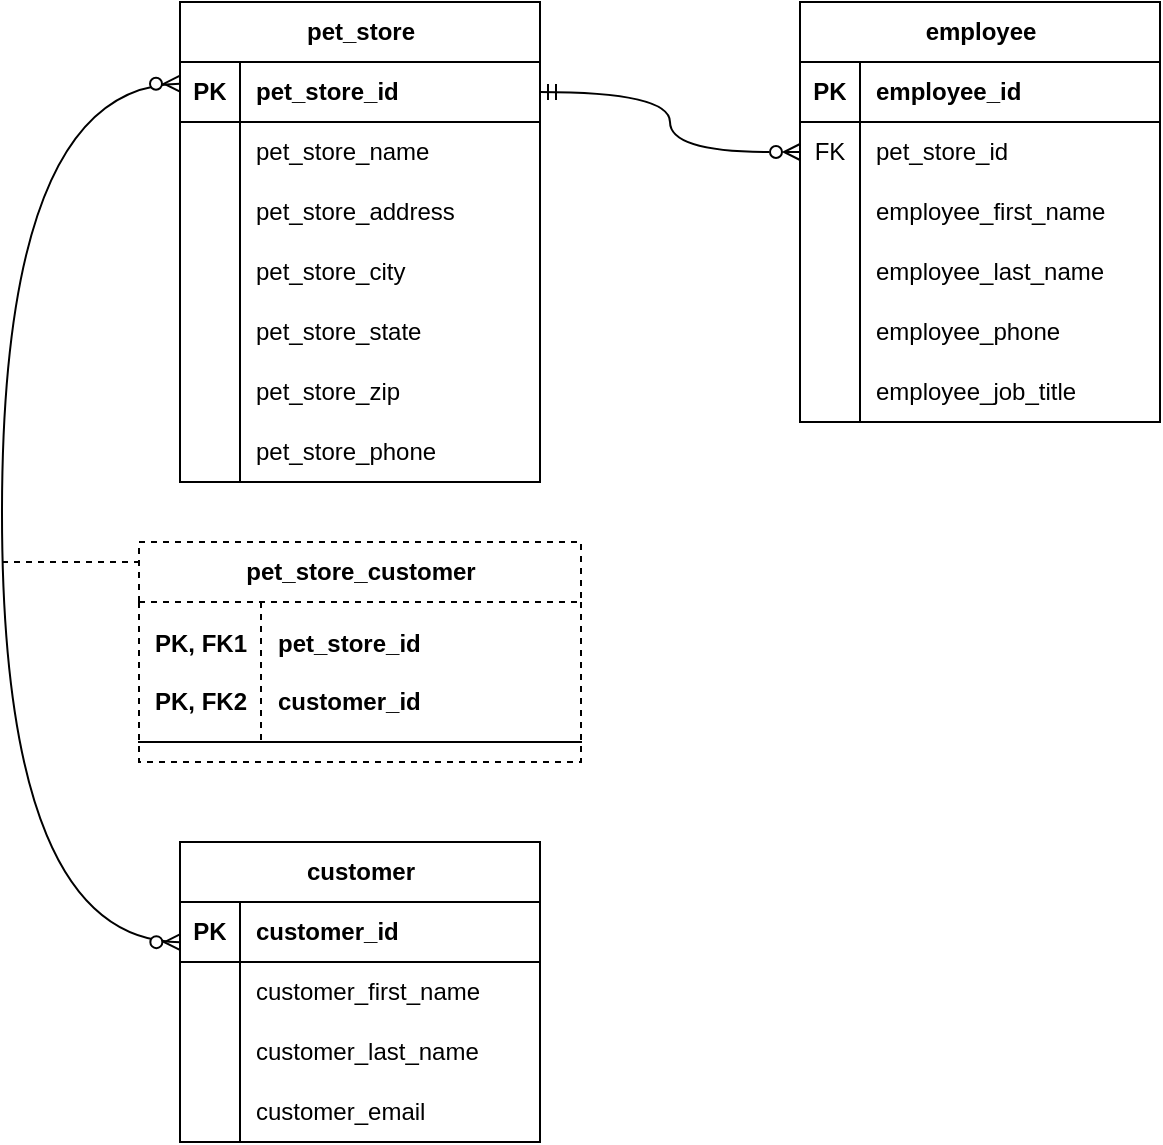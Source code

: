 <mxfile version="23.1.5" type="device">
  <diagram name="Page-1" id="9bgKpxjmrmhjQDjaCidM">
    <mxGraphModel dx="871" dy="688" grid="1" gridSize="10" guides="1" tooltips="1" connect="1" arrows="1" fold="1" page="1" pageScale="1" pageWidth="850" pageHeight="1100" math="0" shadow="0">
      <root>
        <mxCell id="0" />
        <mxCell id="1" parent="0" />
        <mxCell id="dP_OF0g9Zbr338PghjSM-1" value="pet_store" style="shape=table;startSize=30;container=1;collapsible=1;childLayout=tableLayout;fixedRows=1;rowLines=0;fontStyle=1;align=center;resizeLast=1;html=1;" vertex="1" parent="1">
          <mxGeometry x="209" y="300" width="180" height="240" as="geometry" />
        </mxCell>
        <mxCell id="dP_OF0g9Zbr338PghjSM-2" value="" style="shape=tableRow;horizontal=0;startSize=0;swimlaneHead=0;swimlaneBody=0;fillColor=none;collapsible=0;dropTarget=0;points=[[0,0.5],[1,0.5]];portConstraint=eastwest;top=0;left=0;right=0;bottom=1;" vertex="1" parent="dP_OF0g9Zbr338PghjSM-1">
          <mxGeometry y="30" width="180" height="30" as="geometry" />
        </mxCell>
        <mxCell id="dP_OF0g9Zbr338PghjSM-3" value="PK" style="shape=partialRectangle;connectable=0;fillColor=none;top=0;left=0;bottom=0;right=0;fontStyle=1;overflow=hidden;whiteSpace=wrap;html=1;" vertex="1" parent="dP_OF0g9Zbr338PghjSM-2">
          <mxGeometry width="30" height="30" as="geometry">
            <mxRectangle width="30" height="30" as="alternateBounds" />
          </mxGeometry>
        </mxCell>
        <mxCell id="dP_OF0g9Zbr338PghjSM-4" value="pet_store_id" style="shape=partialRectangle;connectable=0;fillColor=none;top=0;left=0;bottom=0;right=0;align=left;spacingLeft=6;fontStyle=1;overflow=hidden;whiteSpace=wrap;html=1;" vertex="1" parent="dP_OF0g9Zbr338PghjSM-2">
          <mxGeometry x="30" width="150" height="30" as="geometry">
            <mxRectangle width="150" height="30" as="alternateBounds" />
          </mxGeometry>
        </mxCell>
        <mxCell id="dP_OF0g9Zbr338PghjSM-5" value="" style="shape=tableRow;horizontal=0;startSize=0;swimlaneHead=0;swimlaneBody=0;fillColor=none;collapsible=0;dropTarget=0;points=[[0,0.5],[1,0.5]];portConstraint=eastwest;top=0;left=0;right=0;bottom=0;" vertex="1" parent="dP_OF0g9Zbr338PghjSM-1">
          <mxGeometry y="60" width="180" height="30" as="geometry" />
        </mxCell>
        <mxCell id="dP_OF0g9Zbr338PghjSM-6" value="" style="shape=partialRectangle;connectable=0;fillColor=none;top=0;left=0;bottom=0;right=0;editable=1;overflow=hidden;whiteSpace=wrap;html=1;" vertex="1" parent="dP_OF0g9Zbr338PghjSM-5">
          <mxGeometry width="30" height="30" as="geometry">
            <mxRectangle width="30" height="30" as="alternateBounds" />
          </mxGeometry>
        </mxCell>
        <mxCell id="dP_OF0g9Zbr338PghjSM-7" value="pet_store_name" style="shape=partialRectangle;connectable=0;fillColor=none;top=0;left=0;bottom=0;right=0;align=left;spacingLeft=6;overflow=hidden;whiteSpace=wrap;html=1;" vertex="1" parent="dP_OF0g9Zbr338PghjSM-5">
          <mxGeometry x="30" width="150" height="30" as="geometry">
            <mxRectangle width="150" height="30" as="alternateBounds" />
          </mxGeometry>
        </mxCell>
        <mxCell id="dP_OF0g9Zbr338PghjSM-8" value="" style="shape=tableRow;horizontal=0;startSize=0;swimlaneHead=0;swimlaneBody=0;fillColor=none;collapsible=0;dropTarget=0;points=[[0,0.5],[1,0.5]];portConstraint=eastwest;top=0;left=0;right=0;bottom=0;" vertex="1" parent="dP_OF0g9Zbr338PghjSM-1">
          <mxGeometry y="90" width="180" height="30" as="geometry" />
        </mxCell>
        <mxCell id="dP_OF0g9Zbr338PghjSM-9" value="" style="shape=partialRectangle;connectable=0;fillColor=none;top=0;left=0;bottom=0;right=0;editable=1;overflow=hidden;whiteSpace=wrap;html=1;" vertex="1" parent="dP_OF0g9Zbr338PghjSM-8">
          <mxGeometry width="30" height="30" as="geometry">
            <mxRectangle width="30" height="30" as="alternateBounds" />
          </mxGeometry>
        </mxCell>
        <mxCell id="dP_OF0g9Zbr338PghjSM-10" value="pet_store_address" style="shape=partialRectangle;connectable=0;fillColor=none;top=0;left=0;bottom=0;right=0;align=left;spacingLeft=6;overflow=hidden;whiteSpace=wrap;html=1;" vertex="1" parent="dP_OF0g9Zbr338PghjSM-8">
          <mxGeometry x="30" width="150" height="30" as="geometry">
            <mxRectangle width="150" height="30" as="alternateBounds" />
          </mxGeometry>
        </mxCell>
        <mxCell id="dP_OF0g9Zbr338PghjSM-11" value="" style="shape=tableRow;horizontal=0;startSize=0;swimlaneHead=0;swimlaneBody=0;fillColor=none;collapsible=0;dropTarget=0;points=[[0,0.5],[1,0.5]];portConstraint=eastwest;top=0;left=0;right=0;bottom=0;" vertex="1" parent="dP_OF0g9Zbr338PghjSM-1">
          <mxGeometry y="120" width="180" height="30" as="geometry" />
        </mxCell>
        <mxCell id="dP_OF0g9Zbr338PghjSM-12" value="" style="shape=partialRectangle;connectable=0;fillColor=none;top=0;left=0;bottom=0;right=0;editable=1;overflow=hidden;whiteSpace=wrap;html=1;" vertex="1" parent="dP_OF0g9Zbr338PghjSM-11">
          <mxGeometry width="30" height="30" as="geometry">
            <mxRectangle width="30" height="30" as="alternateBounds" />
          </mxGeometry>
        </mxCell>
        <mxCell id="dP_OF0g9Zbr338PghjSM-13" value="pet_store_city" style="shape=partialRectangle;connectable=0;fillColor=none;top=0;left=0;bottom=0;right=0;align=left;spacingLeft=6;overflow=hidden;whiteSpace=wrap;html=1;" vertex="1" parent="dP_OF0g9Zbr338PghjSM-11">
          <mxGeometry x="30" width="150" height="30" as="geometry">
            <mxRectangle width="150" height="30" as="alternateBounds" />
          </mxGeometry>
        </mxCell>
        <mxCell id="dP_OF0g9Zbr338PghjSM-14" style="shape=tableRow;horizontal=0;startSize=0;swimlaneHead=0;swimlaneBody=0;fillColor=none;collapsible=0;dropTarget=0;points=[[0,0.5],[1,0.5]];portConstraint=eastwest;top=0;left=0;right=0;bottom=0;" vertex="1" parent="dP_OF0g9Zbr338PghjSM-1">
          <mxGeometry y="150" width="180" height="30" as="geometry" />
        </mxCell>
        <mxCell id="dP_OF0g9Zbr338PghjSM-15" style="shape=partialRectangle;connectable=0;fillColor=none;top=0;left=0;bottom=0;right=0;editable=1;overflow=hidden;whiteSpace=wrap;html=1;" vertex="1" parent="dP_OF0g9Zbr338PghjSM-14">
          <mxGeometry width="30" height="30" as="geometry">
            <mxRectangle width="30" height="30" as="alternateBounds" />
          </mxGeometry>
        </mxCell>
        <mxCell id="dP_OF0g9Zbr338PghjSM-16" value="pet_store_state" style="shape=partialRectangle;connectable=0;fillColor=none;top=0;left=0;bottom=0;right=0;align=left;spacingLeft=6;overflow=hidden;whiteSpace=wrap;html=1;" vertex="1" parent="dP_OF0g9Zbr338PghjSM-14">
          <mxGeometry x="30" width="150" height="30" as="geometry">
            <mxRectangle width="150" height="30" as="alternateBounds" />
          </mxGeometry>
        </mxCell>
        <mxCell id="dP_OF0g9Zbr338PghjSM-17" style="shape=tableRow;horizontal=0;startSize=0;swimlaneHead=0;swimlaneBody=0;fillColor=none;collapsible=0;dropTarget=0;points=[[0,0.5],[1,0.5]];portConstraint=eastwest;top=0;left=0;right=0;bottom=0;" vertex="1" parent="dP_OF0g9Zbr338PghjSM-1">
          <mxGeometry y="180" width="180" height="30" as="geometry" />
        </mxCell>
        <mxCell id="dP_OF0g9Zbr338PghjSM-18" style="shape=partialRectangle;connectable=0;fillColor=none;top=0;left=0;bottom=0;right=0;editable=1;overflow=hidden;whiteSpace=wrap;html=1;" vertex="1" parent="dP_OF0g9Zbr338PghjSM-17">
          <mxGeometry width="30" height="30" as="geometry">
            <mxRectangle width="30" height="30" as="alternateBounds" />
          </mxGeometry>
        </mxCell>
        <mxCell id="dP_OF0g9Zbr338PghjSM-19" value="pet_store_zip" style="shape=partialRectangle;connectable=0;fillColor=none;top=0;left=0;bottom=0;right=0;align=left;spacingLeft=6;overflow=hidden;whiteSpace=wrap;html=1;" vertex="1" parent="dP_OF0g9Zbr338PghjSM-17">
          <mxGeometry x="30" width="150" height="30" as="geometry">
            <mxRectangle width="150" height="30" as="alternateBounds" />
          </mxGeometry>
        </mxCell>
        <mxCell id="dP_OF0g9Zbr338PghjSM-20" style="shape=tableRow;horizontal=0;startSize=0;swimlaneHead=0;swimlaneBody=0;fillColor=none;collapsible=0;dropTarget=0;points=[[0,0.5],[1,0.5]];portConstraint=eastwest;top=0;left=0;right=0;bottom=0;" vertex="1" parent="dP_OF0g9Zbr338PghjSM-1">
          <mxGeometry y="210" width="180" height="30" as="geometry" />
        </mxCell>
        <mxCell id="dP_OF0g9Zbr338PghjSM-21" style="shape=partialRectangle;connectable=0;fillColor=none;top=0;left=0;bottom=0;right=0;editable=1;overflow=hidden;whiteSpace=wrap;html=1;" vertex="1" parent="dP_OF0g9Zbr338PghjSM-20">
          <mxGeometry width="30" height="30" as="geometry">
            <mxRectangle width="30" height="30" as="alternateBounds" />
          </mxGeometry>
        </mxCell>
        <mxCell id="dP_OF0g9Zbr338PghjSM-22" value="pet_store_phone" style="shape=partialRectangle;connectable=0;fillColor=none;top=0;left=0;bottom=0;right=0;align=left;spacingLeft=6;overflow=hidden;whiteSpace=wrap;html=1;" vertex="1" parent="dP_OF0g9Zbr338PghjSM-20">
          <mxGeometry x="30" width="150" height="30" as="geometry">
            <mxRectangle width="150" height="30" as="alternateBounds" />
          </mxGeometry>
        </mxCell>
        <mxCell id="dP_OF0g9Zbr338PghjSM-23" value="employee" style="shape=table;startSize=30;container=1;collapsible=1;childLayout=tableLayout;fixedRows=1;rowLines=0;fontStyle=1;align=center;resizeLast=1;html=1;" vertex="1" parent="1">
          <mxGeometry x="519" y="300" width="180" height="210" as="geometry" />
        </mxCell>
        <mxCell id="dP_OF0g9Zbr338PghjSM-24" value="" style="shape=tableRow;horizontal=0;startSize=0;swimlaneHead=0;swimlaneBody=0;fillColor=none;collapsible=0;dropTarget=0;points=[[0,0.5],[1,0.5]];portConstraint=eastwest;top=0;left=0;right=0;bottom=1;" vertex="1" parent="dP_OF0g9Zbr338PghjSM-23">
          <mxGeometry y="30" width="180" height="30" as="geometry" />
        </mxCell>
        <mxCell id="dP_OF0g9Zbr338PghjSM-25" value="PK" style="shape=partialRectangle;connectable=0;fillColor=none;top=0;left=0;bottom=0;right=0;fontStyle=1;overflow=hidden;whiteSpace=wrap;html=1;" vertex="1" parent="dP_OF0g9Zbr338PghjSM-24">
          <mxGeometry width="30" height="30" as="geometry">
            <mxRectangle width="30" height="30" as="alternateBounds" />
          </mxGeometry>
        </mxCell>
        <mxCell id="dP_OF0g9Zbr338PghjSM-26" value="employee_id" style="shape=partialRectangle;connectable=0;fillColor=none;top=0;left=0;bottom=0;right=0;align=left;spacingLeft=6;fontStyle=1;overflow=hidden;whiteSpace=wrap;html=1;" vertex="1" parent="dP_OF0g9Zbr338PghjSM-24">
          <mxGeometry x="30" width="150" height="30" as="geometry">
            <mxRectangle width="150" height="30" as="alternateBounds" />
          </mxGeometry>
        </mxCell>
        <mxCell id="dP_OF0g9Zbr338PghjSM-27" value="" style="shape=tableRow;horizontal=0;startSize=0;swimlaneHead=0;swimlaneBody=0;fillColor=none;collapsible=0;dropTarget=0;points=[[0,0.5],[1,0.5]];portConstraint=eastwest;top=0;left=0;right=0;bottom=0;" vertex="1" parent="dP_OF0g9Zbr338PghjSM-23">
          <mxGeometry y="60" width="180" height="30" as="geometry" />
        </mxCell>
        <mxCell id="dP_OF0g9Zbr338PghjSM-28" value="FK" style="shape=partialRectangle;connectable=0;fillColor=none;top=0;left=0;bottom=0;right=0;editable=1;overflow=hidden;whiteSpace=wrap;html=1;" vertex="1" parent="dP_OF0g9Zbr338PghjSM-27">
          <mxGeometry width="30" height="30" as="geometry">
            <mxRectangle width="30" height="30" as="alternateBounds" />
          </mxGeometry>
        </mxCell>
        <mxCell id="dP_OF0g9Zbr338PghjSM-29" value="pet_store_id" style="shape=partialRectangle;connectable=0;fillColor=none;top=0;left=0;bottom=0;right=0;align=left;spacingLeft=6;overflow=hidden;whiteSpace=wrap;html=1;" vertex="1" parent="dP_OF0g9Zbr338PghjSM-27">
          <mxGeometry x="30" width="150" height="30" as="geometry">
            <mxRectangle width="150" height="30" as="alternateBounds" />
          </mxGeometry>
        </mxCell>
        <mxCell id="dP_OF0g9Zbr338PghjSM-30" value="" style="shape=tableRow;horizontal=0;startSize=0;swimlaneHead=0;swimlaneBody=0;fillColor=none;collapsible=0;dropTarget=0;points=[[0,0.5],[1,0.5]];portConstraint=eastwest;top=0;left=0;right=0;bottom=0;" vertex="1" parent="dP_OF0g9Zbr338PghjSM-23">
          <mxGeometry y="90" width="180" height="30" as="geometry" />
        </mxCell>
        <mxCell id="dP_OF0g9Zbr338PghjSM-31" value="" style="shape=partialRectangle;connectable=0;fillColor=none;top=0;left=0;bottom=0;right=0;editable=1;overflow=hidden;whiteSpace=wrap;html=1;" vertex="1" parent="dP_OF0g9Zbr338PghjSM-30">
          <mxGeometry width="30" height="30" as="geometry">
            <mxRectangle width="30" height="30" as="alternateBounds" />
          </mxGeometry>
        </mxCell>
        <mxCell id="dP_OF0g9Zbr338PghjSM-32" value="employee_first_name" style="shape=partialRectangle;connectable=0;fillColor=none;top=0;left=0;bottom=0;right=0;align=left;spacingLeft=6;overflow=hidden;whiteSpace=wrap;html=1;" vertex="1" parent="dP_OF0g9Zbr338PghjSM-30">
          <mxGeometry x="30" width="150" height="30" as="geometry">
            <mxRectangle width="150" height="30" as="alternateBounds" />
          </mxGeometry>
        </mxCell>
        <mxCell id="dP_OF0g9Zbr338PghjSM-33" value="" style="shape=tableRow;horizontal=0;startSize=0;swimlaneHead=0;swimlaneBody=0;fillColor=none;collapsible=0;dropTarget=0;points=[[0,0.5],[1,0.5]];portConstraint=eastwest;top=0;left=0;right=0;bottom=0;" vertex="1" parent="dP_OF0g9Zbr338PghjSM-23">
          <mxGeometry y="120" width="180" height="30" as="geometry" />
        </mxCell>
        <mxCell id="dP_OF0g9Zbr338PghjSM-34" value="" style="shape=partialRectangle;connectable=0;fillColor=none;top=0;left=0;bottom=0;right=0;editable=1;overflow=hidden;whiteSpace=wrap;html=1;" vertex="1" parent="dP_OF0g9Zbr338PghjSM-33">
          <mxGeometry width="30" height="30" as="geometry">
            <mxRectangle width="30" height="30" as="alternateBounds" />
          </mxGeometry>
        </mxCell>
        <mxCell id="dP_OF0g9Zbr338PghjSM-35" value="employee_last_name" style="shape=partialRectangle;connectable=0;fillColor=none;top=0;left=0;bottom=0;right=0;align=left;spacingLeft=6;overflow=hidden;whiteSpace=wrap;html=1;" vertex="1" parent="dP_OF0g9Zbr338PghjSM-33">
          <mxGeometry x="30" width="150" height="30" as="geometry">
            <mxRectangle width="150" height="30" as="alternateBounds" />
          </mxGeometry>
        </mxCell>
        <mxCell id="dP_OF0g9Zbr338PghjSM-36" style="shape=tableRow;horizontal=0;startSize=0;swimlaneHead=0;swimlaneBody=0;fillColor=none;collapsible=0;dropTarget=0;points=[[0,0.5],[1,0.5]];portConstraint=eastwest;top=0;left=0;right=0;bottom=0;" vertex="1" parent="dP_OF0g9Zbr338PghjSM-23">
          <mxGeometry y="150" width="180" height="30" as="geometry" />
        </mxCell>
        <mxCell id="dP_OF0g9Zbr338PghjSM-37" style="shape=partialRectangle;connectable=0;fillColor=none;top=0;left=0;bottom=0;right=0;editable=1;overflow=hidden;whiteSpace=wrap;html=1;" vertex="1" parent="dP_OF0g9Zbr338PghjSM-36">
          <mxGeometry width="30" height="30" as="geometry">
            <mxRectangle width="30" height="30" as="alternateBounds" />
          </mxGeometry>
        </mxCell>
        <mxCell id="dP_OF0g9Zbr338PghjSM-38" value="employee_phone" style="shape=partialRectangle;connectable=0;fillColor=none;top=0;left=0;bottom=0;right=0;align=left;spacingLeft=6;overflow=hidden;whiteSpace=wrap;html=1;" vertex="1" parent="dP_OF0g9Zbr338PghjSM-36">
          <mxGeometry x="30" width="150" height="30" as="geometry">
            <mxRectangle width="150" height="30" as="alternateBounds" />
          </mxGeometry>
        </mxCell>
        <mxCell id="dP_OF0g9Zbr338PghjSM-39" style="shape=tableRow;horizontal=0;startSize=0;swimlaneHead=0;swimlaneBody=0;fillColor=none;collapsible=0;dropTarget=0;points=[[0,0.5],[1,0.5]];portConstraint=eastwest;top=0;left=0;right=0;bottom=0;" vertex="1" parent="dP_OF0g9Zbr338PghjSM-23">
          <mxGeometry y="180" width="180" height="30" as="geometry" />
        </mxCell>
        <mxCell id="dP_OF0g9Zbr338PghjSM-40" style="shape=partialRectangle;connectable=0;fillColor=none;top=0;left=0;bottom=0;right=0;editable=1;overflow=hidden;whiteSpace=wrap;html=1;" vertex="1" parent="dP_OF0g9Zbr338PghjSM-39">
          <mxGeometry width="30" height="30" as="geometry">
            <mxRectangle width="30" height="30" as="alternateBounds" />
          </mxGeometry>
        </mxCell>
        <mxCell id="dP_OF0g9Zbr338PghjSM-41" value="employee_job_title" style="shape=partialRectangle;connectable=0;fillColor=none;top=0;left=0;bottom=0;right=0;align=left;spacingLeft=6;overflow=hidden;whiteSpace=wrap;html=1;" vertex="1" parent="dP_OF0g9Zbr338PghjSM-39">
          <mxGeometry x="30" width="150" height="30" as="geometry">
            <mxRectangle width="150" height="30" as="alternateBounds" />
          </mxGeometry>
        </mxCell>
        <mxCell id="dP_OF0g9Zbr338PghjSM-45" value="customer" style="shape=table;startSize=30;container=1;collapsible=1;childLayout=tableLayout;fixedRows=1;rowLines=0;fontStyle=1;align=center;resizeLast=1;html=1;" vertex="1" parent="1">
          <mxGeometry x="209" y="720" width="180" height="150" as="geometry" />
        </mxCell>
        <mxCell id="dP_OF0g9Zbr338PghjSM-46" value="" style="shape=tableRow;horizontal=0;startSize=0;swimlaneHead=0;swimlaneBody=0;fillColor=none;collapsible=0;dropTarget=0;points=[[0,0.5],[1,0.5]];portConstraint=eastwest;top=0;left=0;right=0;bottom=1;" vertex="1" parent="dP_OF0g9Zbr338PghjSM-45">
          <mxGeometry y="30" width="180" height="30" as="geometry" />
        </mxCell>
        <mxCell id="dP_OF0g9Zbr338PghjSM-47" value="PK" style="shape=partialRectangle;connectable=0;fillColor=none;top=0;left=0;bottom=0;right=0;fontStyle=1;overflow=hidden;whiteSpace=wrap;html=1;" vertex="1" parent="dP_OF0g9Zbr338PghjSM-46">
          <mxGeometry width="30" height="30" as="geometry">
            <mxRectangle width="30" height="30" as="alternateBounds" />
          </mxGeometry>
        </mxCell>
        <mxCell id="dP_OF0g9Zbr338PghjSM-48" value="customer_id" style="shape=partialRectangle;connectable=0;fillColor=none;top=0;left=0;bottom=0;right=0;align=left;spacingLeft=6;fontStyle=1;overflow=hidden;whiteSpace=wrap;html=1;" vertex="1" parent="dP_OF0g9Zbr338PghjSM-46">
          <mxGeometry x="30" width="150" height="30" as="geometry">
            <mxRectangle width="150" height="30" as="alternateBounds" />
          </mxGeometry>
        </mxCell>
        <mxCell id="dP_OF0g9Zbr338PghjSM-49" value="" style="shape=tableRow;horizontal=0;startSize=0;swimlaneHead=0;swimlaneBody=0;fillColor=none;collapsible=0;dropTarget=0;points=[[0,0.5],[1,0.5]];portConstraint=eastwest;top=0;left=0;right=0;bottom=0;" vertex="1" parent="dP_OF0g9Zbr338PghjSM-45">
          <mxGeometry y="60" width="180" height="30" as="geometry" />
        </mxCell>
        <mxCell id="dP_OF0g9Zbr338PghjSM-50" value="" style="shape=partialRectangle;connectable=0;fillColor=none;top=0;left=0;bottom=0;right=0;editable=1;overflow=hidden;whiteSpace=wrap;html=1;" vertex="1" parent="dP_OF0g9Zbr338PghjSM-49">
          <mxGeometry width="30" height="30" as="geometry">
            <mxRectangle width="30" height="30" as="alternateBounds" />
          </mxGeometry>
        </mxCell>
        <mxCell id="dP_OF0g9Zbr338PghjSM-51" value="customer_first_name" style="shape=partialRectangle;connectable=0;fillColor=none;top=0;left=0;bottom=0;right=0;align=left;spacingLeft=6;overflow=hidden;whiteSpace=wrap;html=1;" vertex="1" parent="dP_OF0g9Zbr338PghjSM-49">
          <mxGeometry x="30" width="150" height="30" as="geometry">
            <mxRectangle width="150" height="30" as="alternateBounds" />
          </mxGeometry>
        </mxCell>
        <mxCell id="dP_OF0g9Zbr338PghjSM-52" value="" style="shape=tableRow;horizontal=0;startSize=0;swimlaneHead=0;swimlaneBody=0;fillColor=none;collapsible=0;dropTarget=0;points=[[0,0.5],[1,0.5]];portConstraint=eastwest;top=0;left=0;right=0;bottom=0;" vertex="1" parent="dP_OF0g9Zbr338PghjSM-45">
          <mxGeometry y="90" width="180" height="30" as="geometry" />
        </mxCell>
        <mxCell id="dP_OF0g9Zbr338PghjSM-53" value="" style="shape=partialRectangle;connectable=0;fillColor=none;top=0;left=0;bottom=0;right=0;editable=1;overflow=hidden;whiteSpace=wrap;html=1;" vertex="1" parent="dP_OF0g9Zbr338PghjSM-52">
          <mxGeometry width="30" height="30" as="geometry">
            <mxRectangle width="30" height="30" as="alternateBounds" />
          </mxGeometry>
        </mxCell>
        <mxCell id="dP_OF0g9Zbr338PghjSM-54" value="customer_last_name" style="shape=partialRectangle;connectable=0;fillColor=none;top=0;left=0;bottom=0;right=0;align=left;spacingLeft=6;overflow=hidden;whiteSpace=wrap;html=1;" vertex="1" parent="dP_OF0g9Zbr338PghjSM-52">
          <mxGeometry x="30" width="150" height="30" as="geometry">
            <mxRectangle width="150" height="30" as="alternateBounds" />
          </mxGeometry>
        </mxCell>
        <mxCell id="dP_OF0g9Zbr338PghjSM-55" value="" style="shape=tableRow;horizontal=0;startSize=0;swimlaneHead=0;swimlaneBody=0;fillColor=none;collapsible=0;dropTarget=0;points=[[0,0.5],[1,0.5]];portConstraint=eastwest;top=0;left=0;right=0;bottom=0;" vertex="1" parent="dP_OF0g9Zbr338PghjSM-45">
          <mxGeometry y="120" width="180" height="30" as="geometry" />
        </mxCell>
        <mxCell id="dP_OF0g9Zbr338PghjSM-56" value="" style="shape=partialRectangle;connectable=0;fillColor=none;top=0;left=0;bottom=0;right=0;editable=1;overflow=hidden;whiteSpace=wrap;html=1;" vertex="1" parent="dP_OF0g9Zbr338PghjSM-55">
          <mxGeometry width="30" height="30" as="geometry">
            <mxRectangle width="30" height="30" as="alternateBounds" />
          </mxGeometry>
        </mxCell>
        <mxCell id="dP_OF0g9Zbr338PghjSM-57" value="customer_email" style="shape=partialRectangle;connectable=0;fillColor=none;top=0;left=0;bottom=0;right=0;align=left;spacingLeft=6;overflow=hidden;whiteSpace=wrap;html=1;" vertex="1" parent="dP_OF0g9Zbr338PghjSM-55">
          <mxGeometry x="30" width="150" height="30" as="geometry">
            <mxRectangle width="150" height="30" as="alternateBounds" />
          </mxGeometry>
        </mxCell>
        <mxCell id="dP_OF0g9Zbr338PghjSM-58" value="" style="edgeStyle=orthogonalEdgeStyle;fontSize=12;html=1;endArrow=ERzeroToMany;rounded=0;startArrow=ERmandOne;startFill=0;exitX=1;exitY=0.5;exitDx=0;exitDy=0;curved=1;endFill=0;" edge="1" parent="1" source="dP_OF0g9Zbr338PghjSM-2" target="dP_OF0g9Zbr338PghjSM-27">
          <mxGeometry width="100" height="100" relative="1" as="geometry">
            <mxPoint x="299" y="295" as="sourcePoint" />
            <mxPoint x="519" y="375" as="targetPoint" />
          </mxGeometry>
        </mxCell>
        <mxCell id="dP_OF0g9Zbr338PghjSM-61" value="" style="fontSize=12;html=1;endArrow=ERzeroToMany;endFill=1;startArrow=ERzeroToMany;rounded=0;exitX=-0.01;exitY=0.362;exitDx=0;exitDy=0;entryX=0.001;entryY=0.669;entryDx=0;entryDy=0;edgeStyle=orthogonalEdgeStyle;curved=1;exitPerimeter=0;entryPerimeter=0;" edge="1" parent="1" target="dP_OF0g9Zbr338PghjSM-46">
          <mxGeometry width="100" height="100" relative="1" as="geometry">
            <mxPoint x="209" y="340.86" as="sourcePoint" />
            <mxPoint x="206.84" y="655.85" as="targetPoint" />
            <Array as="points">
              <mxPoint x="120" y="341" />
              <mxPoint x="120" y="770" />
            </Array>
          </mxGeometry>
        </mxCell>
        <mxCell id="dP_OF0g9Zbr338PghjSM-62" value="pet_store_customer" style="shape=table;startSize=30;container=1;collapsible=1;childLayout=tableLayout;fixedRows=1;rowLines=0;fontStyle=1;align=center;resizeLast=1;html=1;dashed=1;" vertex="1" parent="1">
          <mxGeometry x="188.5" y="570" width="221" height="110" as="geometry" />
        </mxCell>
        <mxCell id="dP_OF0g9Zbr338PghjSM-63" value="" style="shape=tableRow;horizontal=0;startSize=0;swimlaneHead=0;swimlaneBody=0;fillColor=none;collapsible=0;dropTarget=0;points=[[0,0.5],[1,0.5]];portConstraint=eastwest;top=0;left=0;right=0;bottom=1;" vertex="1" parent="dP_OF0g9Zbr338PghjSM-62">
          <mxGeometry y="30" width="221" height="70" as="geometry" />
        </mxCell>
        <mxCell id="dP_OF0g9Zbr338PghjSM-64" value="PK, FK1&lt;br&gt;&lt;br&gt;PK, FK2" style="shape=partialRectangle;connectable=0;fillColor=none;top=0;left=0;bottom=0;right=0;fontStyle=1;overflow=hidden;whiteSpace=wrap;html=1;" vertex="1" parent="dP_OF0g9Zbr338PghjSM-63">
          <mxGeometry width="61" height="70" as="geometry">
            <mxRectangle width="61" height="70" as="alternateBounds" />
          </mxGeometry>
        </mxCell>
        <mxCell id="dP_OF0g9Zbr338PghjSM-65" value="pet_store_id&lt;br&gt;&lt;br&gt;customer_id" style="shape=partialRectangle;connectable=0;fillColor=none;top=0;left=0;bottom=0;right=0;align=left;spacingLeft=6;fontStyle=1;overflow=hidden;whiteSpace=wrap;html=1;" vertex="1" parent="dP_OF0g9Zbr338PghjSM-63">
          <mxGeometry x="61" width="160" height="70" as="geometry">
            <mxRectangle width="160" height="70" as="alternateBounds" />
          </mxGeometry>
        </mxCell>
        <mxCell id="dP_OF0g9Zbr338PghjSM-75" value="" style="endArrow=none;html=1;rounded=0;dashed=1;" edge="1" parent="1">
          <mxGeometry relative="1" as="geometry">
            <mxPoint x="120" y="580" as="sourcePoint" />
            <mxPoint x="190" y="580" as="targetPoint" />
          </mxGeometry>
        </mxCell>
      </root>
    </mxGraphModel>
  </diagram>
</mxfile>
